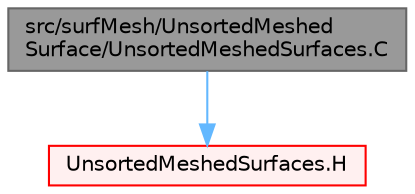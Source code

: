 digraph "src/surfMesh/UnsortedMeshedSurface/UnsortedMeshedSurfaces.C"
{
 // LATEX_PDF_SIZE
  bgcolor="transparent";
  edge [fontname=Helvetica,fontsize=10,labelfontname=Helvetica,labelfontsize=10];
  node [fontname=Helvetica,fontsize=10,shape=box,height=0.2,width=0.4];
  Node1 [id="Node000001",label="src/surfMesh/UnsortedMeshed\lSurface/UnsortedMeshedSurfaces.C",height=0.2,width=0.4,color="gray40", fillcolor="grey60", style="filled", fontcolor="black",tooltip=" "];
  Node1 -> Node2 [id="edge1_Node000001_Node000002",color="steelblue1",style="solid",tooltip=" "];
  Node2 [id="Node000002",label="UnsortedMeshedSurfaces.H",height=0.2,width=0.4,color="red", fillcolor="#FFF0F0", style="filled",URL="$UnsortedMeshedSurfaces_8H.html",tooltip=" "];
}
